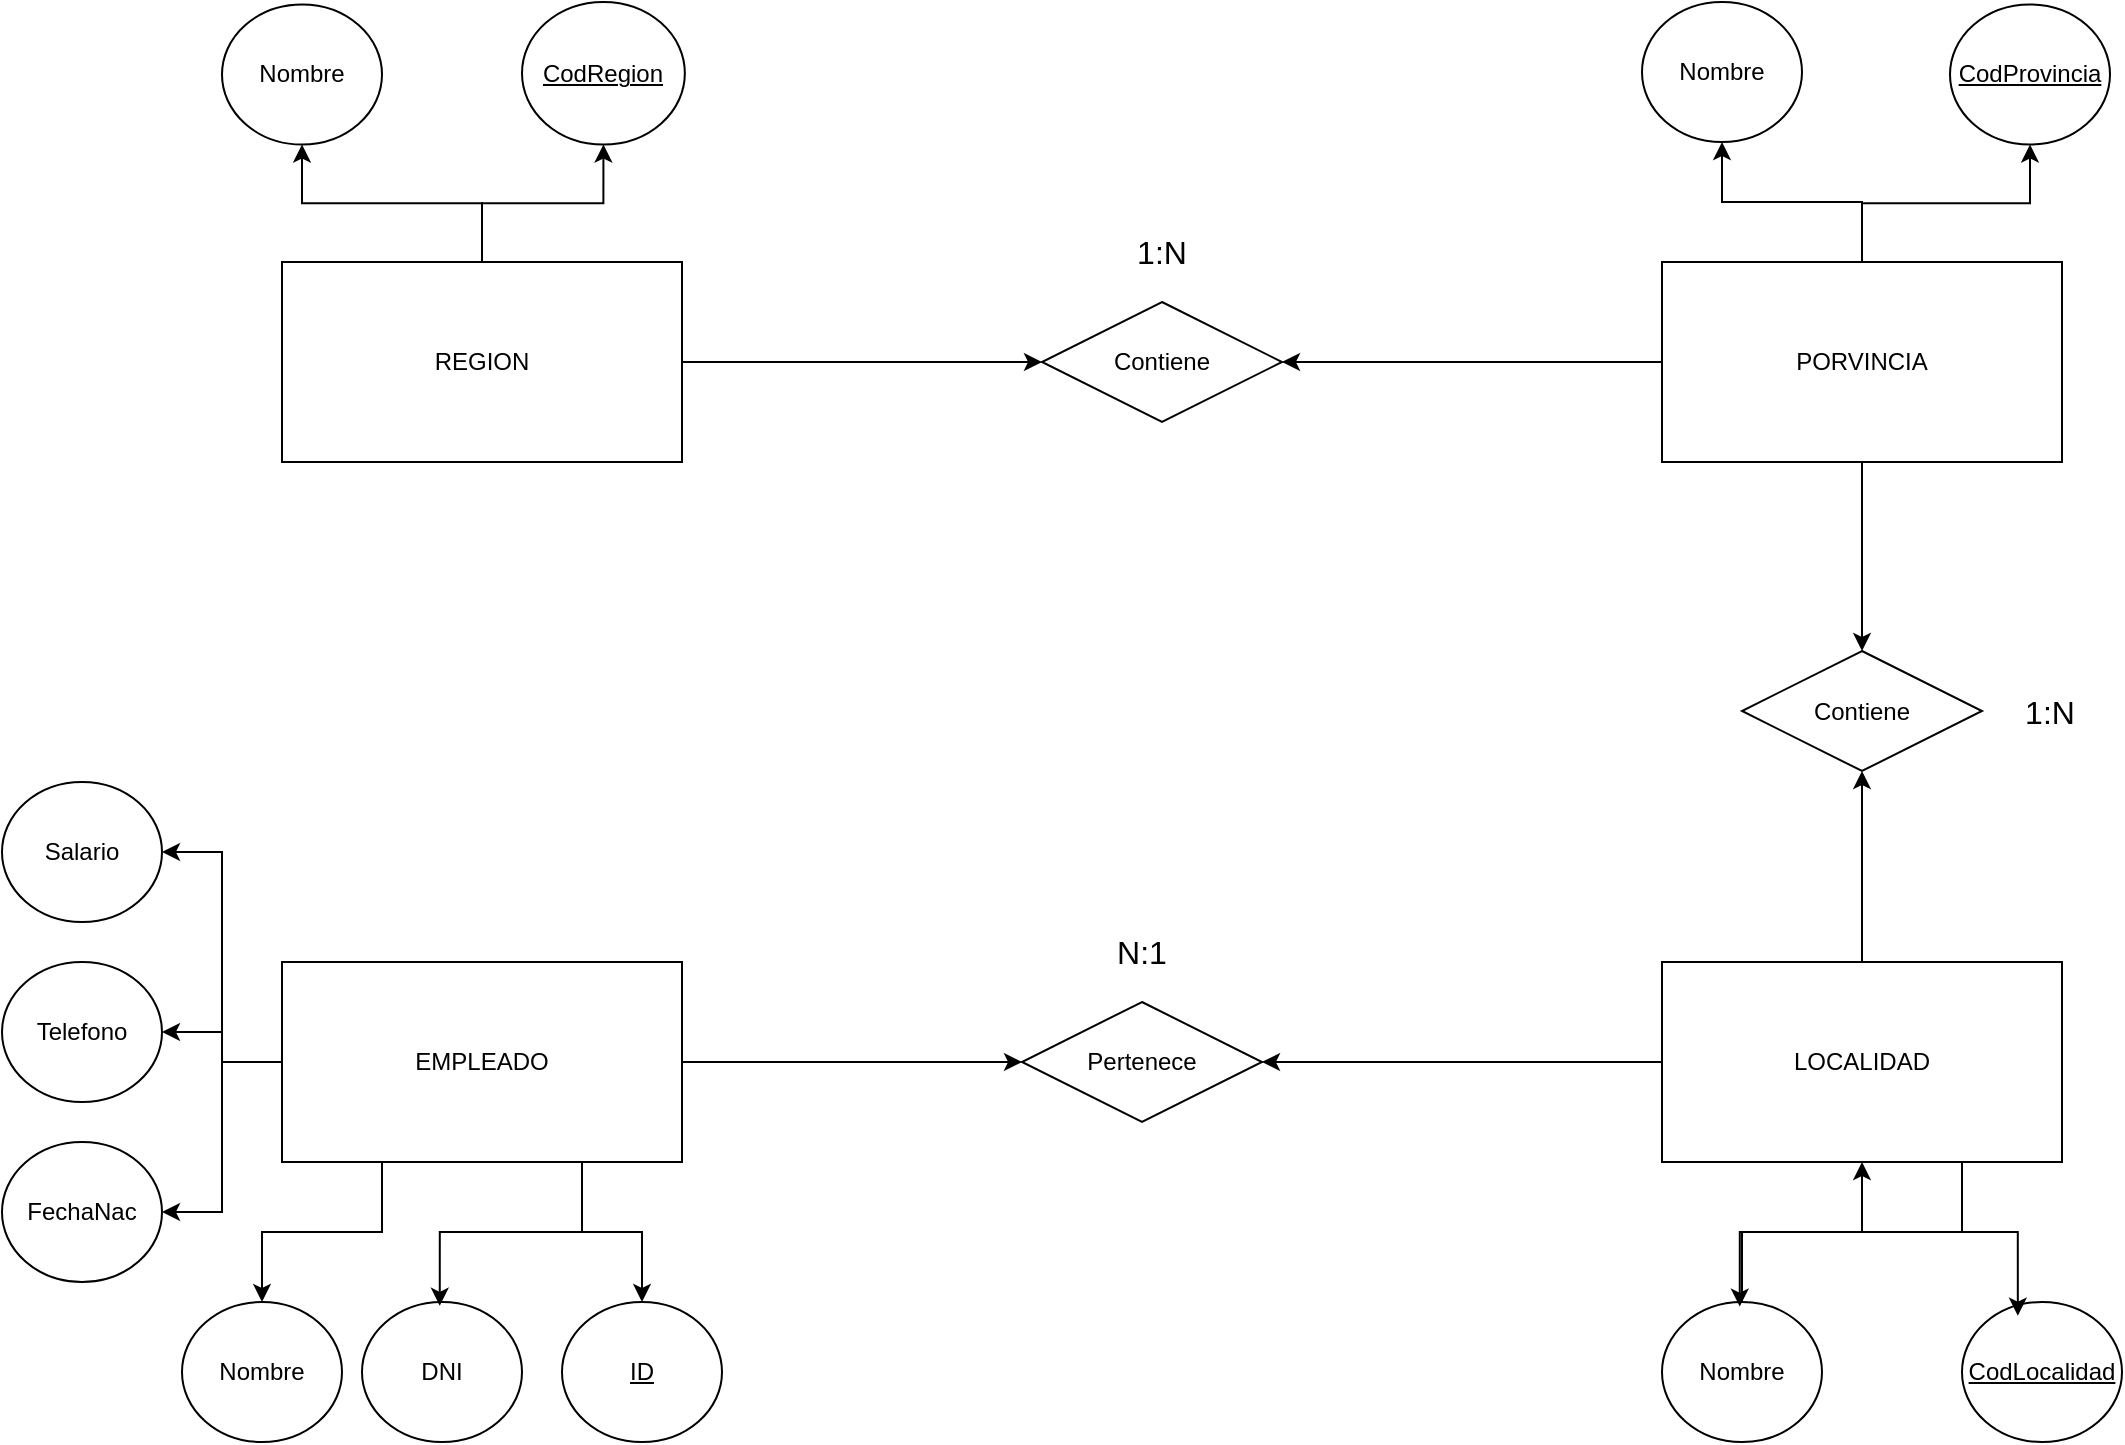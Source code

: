 <mxfile version="28.1.2">
  <diagram name="Página-1" id="VAx3hDHWh1Yulvyd01cL">
    <mxGraphModel dx="2253" dy="841" grid="1" gridSize="10" guides="1" tooltips="1" connect="1" arrows="1" fold="1" page="1" pageScale="1" pageWidth="827" pageHeight="1169" math="0" shadow="0">
      <root>
        <mxCell id="0" />
        <mxCell id="1" parent="0" />
        <mxCell id="v4x0Wz2E1hYPIJgmNISj-48" value="Salario" style="ellipse;whiteSpace=wrap;html=1;align=center;" vertex="1" parent="1">
          <mxGeometry x="-560" y="590" width="80" height="70" as="geometry" />
        </mxCell>
        <mxCell id="v4x0Wz2E1hYPIJgmNISj-47" value="Telefono" style="ellipse;whiteSpace=wrap;html=1;align=center;" vertex="1" parent="1">
          <mxGeometry x="-560" y="680" width="80" height="70" as="geometry" />
        </mxCell>
        <mxCell id="v4x0Wz2E1hYPIJgmNISj-46" value="FechaNac" style="ellipse;whiteSpace=wrap;html=1;align=center;" vertex="1" parent="1">
          <mxGeometry x="-560" y="770" width="80" height="70" as="geometry" />
        </mxCell>
        <mxCell id="v4x0Wz2E1hYPIJgmNISj-45" value="Nombre" style="ellipse;whiteSpace=wrap;html=1;align=center;" vertex="1" parent="1">
          <mxGeometry x="-450" y="201.25" width="80" height="70" as="geometry" />
        </mxCell>
        <mxCell id="v4x0Wz2E1hYPIJgmNISj-49" value="" style="edgeStyle=orthogonalEdgeStyle;rounded=0;orthogonalLoop=1;jettySize=auto;html=1;" edge="1" parent="1" source="v4x0Wz2E1hYPIJgmNISj-43" target="v4x0Wz2E1hYPIJgmNISj-3">
          <mxGeometry relative="1" as="geometry" />
        </mxCell>
        <mxCell id="v4x0Wz2E1hYPIJgmNISj-43" value="Nombre" style="ellipse;whiteSpace=wrap;html=1;align=center;" vertex="1" parent="1">
          <mxGeometry x="270" y="850" width="80" height="70" as="geometry" />
        </mxCell>
        <mxCell id="v4x0Wz2E1hYPIJgmNISj-41" value="DNI" style="ellipse;whiteSpace=wrap;html=1;align=center;" vertex="1" parent="1">
          <mxGeometry x="-380" y="850" width="80" height="70" as="geometry" />
        </mxCell>
        <mxCell id="v4x0Wz2E1hYPIJgmNISj-22" style="edgeStyle=orthogonalEdgeStyle;rounded=0;orthogonalLoop=1;jettySize=auto;html=1;exitX=0.5;exitY=0;exitDx=0;exitDy=0;entryX=0.5;entryY=1;entryDx=0;entryDy=0;" edge="1" parent="1" source="v4x0Wz2E1hYPIJgmNISj-1" target="v4x0Wz2E1hYPIJgmNISj-5">
          <mxGeometry relative="1" as="geometry" />
        </mxCell>
        <mxCell id="v4x0Wz2E1hYPIJgmNISj-23" style="edgeStyle=orthogonalEdgeStyle;rounded=0;orthogonalLoop=1;jettySize=auto;html=1;exitX=0.5;exitY=0;exitDx=0;exitDy=0;entryX=0.5;entryY=1;entryDx=0;entryDy=0;" edge="1" parent="1" source="v4x0Wz2E1hYPIJgmNISj-1" target="v4x0Wz2E1hYPIJgmNISj-45">
          <mxGeometry relative="1" as="geometry">
            <mxPoint x="-410" y="271.25" as="targetPoint" />
          </mxGeometry>
        </mxCell>
        <mxCell id="v4x0Wz2E1hYPIJgmNISj-35" style="edgeStyle=orthogonalEdgeStyle;rounded=0;orthogonalLoop=1;jettySize=auto;html=1;exitX=1;exitY=0.5;exitDx=0;exitDy=0;entryX=0;entryY=0.5;entryDx=0;entryDy=0;" edge="1" parent="1" source="v4x0Wz2E1hYPIJgmNISj-1" target="v4x0Wz2E1hYPIJgmNISj-18">
          <mxGeometry relative="1" as="geometry" />
        </mxCell>
        <mxCell id="v4x0Wz2E1hYPIJgmNISj-1" value="REGION" style="rounded=0;whiteSpace=wrap;html=1;" vertex="1" parent="1">
          <mxGeometry x="-420" y="330" width="200" height="100" as="geometry" />
        </mxCell>
        <mxCell id="v4x0Wz2E1hYPIJgmNISj-24" style="edgeStyle=orthogonalEdgeStyle;rounded=0;orthogonalLoop=1;jettySize=auto;html=1;exitX=0.5;exitY=0;exitDx=0;exitDy=0;entryX=0.5;entryY=1;entryDx=0;entryDy=0;" edge="1" parent="1" source="v4x0Wz2E1hYPIJgmNISj-2" target="v4x0Wz2E1hYPIJgmNISj-6">
          <mxGeometry relative="1" as="geometry" />
        </mxCell>
        <mxCell id="v4x0Wz2E1hYPIJgmNISj-25" style="edgeStyle=orthogonalEdgeStyle;rounded=0;orthogonalLoop=1;jettySize=auto;html=1;exitX=0.5;exitY=0;exitDx=0;exitDy=0;entryX=0.5;entryY=1;entryDx=0;entryDy=0;" edge="1" parent="1" source="v4x0Wz2E1hYPIJgmNISj-2" target="v4x0Wz2E1hYPIJgmNISj-44">
          <mxGeometry relative="1" as="geometry">
            <mxPoint x="300" y="271.25" as="targetPoint" />
          </mxGeometry>
        </mxCell>
        <mxCell id="v4x0Wz2E1hYPIJgmNISj-36" style="edgeStyle=orthogonalEdgeStyle;rounded=0;orthogonalLoop=1;jettySize=auto;html=1;exitX=0;exitY=0.5;exitDx=0;exitDy=0;entryX=1;entryY=0.5;entryDx=0;entryDy=0;" edge="1" parent="1" source="v4x0Wz2E1hYPIJgmNISj-2" target="v4x0Wz2E1hYPIJgmNISj-18">
          <mxGeometry relative="1" as="geometry" />
        </mxCell>
        <mxCell id="v4x0Wz2E1hYPIJgmNISj-37" style="edgeStyle=orthogonalEdgeStyle;rounded=0;orthogonalLoop=1;jettySize=auto;html=1;exitX=0.5;exitY=1;exitDx=0;exitDy=0;entryX=0.5;entryY=0;entryDx=0;entryDy=0;" edge="1" parent="1" source="v4x0Wz2E1hYPIJgmNISj-2" target="v4x0Wz2E1hYPIJgmNISj-20">
          <mxGeometry relative="1" as="geometry" />
        </mxCell>
        <mxCell id="v4x0Wz2E1hYPIJgmNISj-2" value="PORVINCIA" style="rounded=0;whiteSpace=wrap;html=1;" vertex="1" parent="1">
          <mxGeometry x="270" y="330" width="200" height="100" as="geometry" />
        </mxCell>
        <mxCell id="v4x0Wz2E1hYPIJgmNISj-28" style="edgeStyle=orthogonalEdgeStyle;rounded=0;orthogonalLoop=1;jettySize=auto;html=1;exitX=0.75;exitY=1;exitDx=0;exitDy=0;entryX=0.486;entryY=0.033;entryDx=0;entryDy=0;entryPerimeter=0;" edge="1" parent="1" source="v4x0Wz2E1hYPIJgmNISj-3" target="v4x0Wz2E1hYPIJgmNISj-43">
          <mxGeometry relative="1" as="geometry">
            <mxPoint x="310" y="850" as="targetPoint" />
          </mxGeometry>
        </mxCell>
        <mxCell id="v4x0Wz2E1hYPIJgmNISj-38" style="edgeStyle=orthogonalEdgeStyle;rounded=0;orthogonalLoop=1;jettySize=auto;html=1;exitX=0.5;exitY=0;exitDx=0;exitDy=0;entryX=0.5;entryY=1;entryDx=0;entryDy=0;" edge="1" parent="1" source="v4x0Wz2E1hYPIJgmNISj-3" target="v4x0Wz2E1hYPIJgmNISj-20">
          <mxGeometry relative="1" as="geometry" />
        </mxCell>
        <mxCell id="v4x0Wz2E1hYPIJgmNISj-39" style="edgeStyle=orthogonalEdgeStyle;rounded=0;orthogonalLoop=1;jettySize=auto;html=1;exitX=0;exitY=0.5;exitDx=0;exitDy=0;entryX=1;entryY=0.5;entryDx=0;entryDy=0;" edge="1" parent="1" source="v4x0Wz2E1hYPIJgmNISj-3" target="v4x0Wz2E1hYPIJgmNISj-21">
          <mxGeometry relative="1" as="geometry" />
        </mxCell>
        <mxCell id="v4x0Wz2E1hYPIJgmNISj-3" value="LOCALIDAD" style="rounded=0;whiteSpace=wrap;html=1;" vertex="1" parent="1">
          <mxGeometry x="270" y="680" width="200" height="100" as="geometry" />
        </mxCell>
        <mxCell id="v4x0Wz2E1hYPIJgmNISj-29" style="edgeStyle=orthogonalEdgeStyle;rounded=0;orthogonalLoop=1;jettySize=auto;html=1;exitX=0.75;exitY=1;exitDx=0;exitDy=0;entryX=0.5;entryY=0;entryDx=0;entryDy=0;" edge="1" parent="1" source="v4x0Wz2E1hYPIJgmNISj-4" target="v4x0Wz2E1hYPIJgmNISj-8">
          <mxGeometry relative="1" as="geometry" />
        </mxCell>
        <mxCell id="v4x0Wz2E1hYPIJgmNISj-32" style="edgeStyle=orthogonalEdgeStyle;rounded=0;orthogonalLoop=1;jettySize=auto;html=1;exitX=0;exitY=0.5;exitDx=0;exitDy=0;entryX=1;entryY=0.5;entryDx=0;entryDy=0;" edge="1" parent="1" source="v4x0Wz2E1hYPIJgmNISj-4" target="v4x0Wz2E1hYPIJgmNISj-46">
          <mxGeometry relative="1" as="geometry">
            <mxPoint x="-470" y="805" as="targetPoint" />
          </mxGeometry>
        </mxCell>
        <mxCell id="v4x0Wz2E1hYPIJgmNISj-33" style="edgeStyle=orthogonalEdgeStyle;rounded=0;orthogonalLoop=1;jettySize=auto;html=1;exitX=0;exitY=0.5;exitDx=0;exitDy=0;entryX=1;entryY=0.5;entryDx=0;entryDy=0;" edge="1" parent="1" source="v4x0Wz2E1hYPIJgmNISj-4" target="v4x0Wz2E1hYPIJgmNISj-47">
          <mxGeometry relative="1" as="geometry">
            <mxPoint x="-480" y="715.0" as="targetPoint" />
          </mxGeometry>
        </mxCell>
        <mxCell id="v4x0Wz2E1hYPIJgmNISj-34" style="edgeStyle=orthogonalEdgeStyle;rounded=0;orthogonalLoop=1;jettySize=auto;html=1;exitX=0;exitY=0.5;exitDx=0;exitDy=0;entryX=1;entryY=0.5;entryDx=0;entryDy=0;" edge="1" parent="1" source="v4x0Wz2E1hYPIJgmNISj-4" target="v4x0Wz2E1hYPIJgmNISj-48">
          <mxGeometry relative="1" as="geometry">
            <mxPoint x="-490" y="630" as="targetPoint" />
          </mxGeometry>
        </mxCell>
        <mxCell id="v4x0Wz2E1hYPIJgmNISj-40" style="edgeStyle=orthogonalEdgeStyle;rounded=0;orthogonalLoop=1;jettySize=auto;html=1;exitX=1;exitY=0.5;exitDx=0;exitDy=0;entryX=0;entryY=0.5;entryDx=0;entryDy=0;" edge="1" parent="1" source="v4x0Wz2E1hYPIJgmNISj-4" target="v4x0Wz2E1hYPIJgmNISj-21">
          <mxGeometry relative="1" as="geometry" />
        </mxCell>
        <mxCell id="v4x0Wz2E1hYPIJgmNISj-4" value="EMPLEADO" style="rounded=0;whiteSpace=wrap;html=1;" vertex="1" parent="1">
          <mxGeometry x="-420" y="680" width="200" height="100" as="geometry" />
        </mxCell>
        <mxCell id="v4x0Wz2E1hYPIJgmNISj-5" value="CodRegion" style="ellipse;whiteSpace=wrap;html=1;align=center;fontStyle=4;" vertex="1" parent="1">
          <mxGeometry x="-300" y="200" width="81.43" height="71.25" as="geometry" />
        </mxCell>
        <mxCell id="v4x0Wz2E1hYPIJgmNISj-6" value="CodProvincia" style="ellipse;whiteSpace=wrap;html=1;align=center;fontStyle=4;" vertex="1" parent="1">
          <mxGeometry x="414" y="201.25" width="80" height="70" as="geometry" />
        </mxCell>
        <mxCell id="v4x0Wz2E1hYPIJgmNISj-7" value="CodLocalidad" style="ellipse;whiteSpace=wrap;html=1;align=center;fontStyle=4;" vertex="1" parent="1">
          <mxGeometry x="420" y="850" width="80" height="70" as="geometry" />
        </mxCell>
        <mxCell id="v4x0Wz2E1hYPIJgmNISj-8" value="ID" style="ellipse;whiteSpace=wrap;html=1;align=center;fontStyle=4;" vertex="1" parent="1">
          <mxGeometry x="-280" y="850" width="80" height="70" as="geometry" />
        </mxCell>
        <mxCell id="v4x0Wz2E1hYPIJgmNISj-18" value="Contiene" style="shape=rhombus;perimeter=rhombusPerimeter;whiteSpace=wrap;html=1;align=center;" vertex="1" parent="1">
          <mxGeometry x="-40" y="350" width="120" height="60" as="geometry" />
        </mxCell>
        <mxCell id="v4x0Wz2E1hYPIJgmNISj-20" value="Contiene" style="shape=rhombus;perimeter=rhombusPerimeter;whiteSpace=wrap;html=1;align=center;" vertex="1" parent="1">
          <mxGeometry x="310" y="524.5" width="120" height="60" as="geometry" />
        </mxCell>
        <mxCell id="v4x0Wz2E1hYPIJgmNISj-21" value="Pertenece" style="shape=rhombus;perimeter=rhombusPerimeter;whiteSpace=wrap;html=1;align=center;" vertex="1" parent="1">
          <mxGeometry x="-50" y="700" width="120" height="60" as="geometry" />
        </mxCell>
        <mxCell id="v4x0Wz2E1hYPIJgmNISj-27" style="edgeStyle=orthogonalEdgeStyle;rounded=0;orthogonalLoop=1;jettySize=auto;html=1;exitX=0.75;exitY=1;exitDx=0;exitDy=0;entryX=0.349;entryY=0.098;entryDx=0;entryDy=0;entryPerimeter=0;" edge="1" parent="1" source="v4x0Wz2E1hYPIJgmNISj-3" target="v4x0Wz2E1hYPIJgmNISj-7">
          <mxGeometry relative="1" as="geometry" />
        </mxCell>
        <mxCell id="v4x0Wz2E1hYPIJgmNISj-30" style="edgeStyle=orthogonalEdgeStyle;rounded=0;orthogonalLoop=1;jettySize=auto;html=1;exitX=0.75;exitY=1;exitDx=0;exitDy=0;entryX=0.486;entryY=0.027;entryDx=0;entryDy=0;entryPerimeter=0;" edge="1" parent="1" source="v4x0Wz2E1hYPIJgmNISj-4" target="v4x0Wz2E1hYPIJgmNISj-41">
          <mxGeometry relative="1" as="geometry">
            <mxPoint x="-330.88" y="849.79" as="targetPoint" />
          </mxGeometry>
        </mxCell>
        <mxCell id="v4x0Wz2E1hYPIJgmNISj-31" style="edgeStyle=orthogonalEdgeStyle;rounded=0;orthogonalLoop=1;jettySize=auto;html=1;exitX=0.25;exitY=1;exitDx=0;exitDy=0;entryX=0.5;entryY=0;entryDx=0;entryDy=0;" edge="1" parent="1" source="v4x0Wz2E1hYPIJgmNISj-4" target="v4x0Wz2E1hYPIJgmNISj-42">
          <mxGeometry relative="1" as="geometry">
            <mxPoint x="-430" y="850" as="targetPoint" />
          </mxGeometry>
        </mxCell>
        <mxCell id="v4x0Wz2E1hYPIJgmNISj-42" value="Nombre" style="ellipse;whiteSpace=wrap;html=1;align=center;" vertex="1" parent="1">
          <mxGeometry x="-470" y="850" width="80" height="70" as="geometry" />
        </mxCell>
        <mxCell id="v4x0Wz2E1hYPIJgmNISj-44" value="Nombre" style="ellipse;whiteSpace=wrap;html=1;align=center;" vertex="1" parent="1">
          <mxGeometry x="260" y="200" width="80" height="70" as="geometry" />
        </mxCell>
        <mxCell id="v4x0Wz2E1hYPIJgmNISj-50" value="1:N" style="text;html=1;align=center;verticalAlign=middle;whiteSpace=wrap;rounded=0;fontSize=16;" vertex="1" parent="1">
          <mxGeometry x="-10" y="310" width="60" height="30" as="geometry" />
        </mxCell>
        <mxCell id="v4x0Wz2E1hYPIJgmNISj-51" value="1:N" style="text;html=1;align=center;verticalAlign=middle;whiteSpace=wrap;rounded=0;fontSize=16;" vertex="1" parent="1">
          <mxGeometry x="434" y="539.5" width="60" height="30" as="geometry" />
        </mxCell>
        <mxCell id="v4x0Wz2E1hYPIJgmNISj-52" value="N:1" style="text;html=1;align=center;verticalAlign=middle;whiteSpace=wrap;rounded=0;fontSize=16;" vertex="1" parent="1">
          <mxGeometry x="-20" y="660" width="60" height="30" as="geometry" />
        </mxCell>
      </root>
    </mxGraphModel>
  </diagram>
</mxfile>
